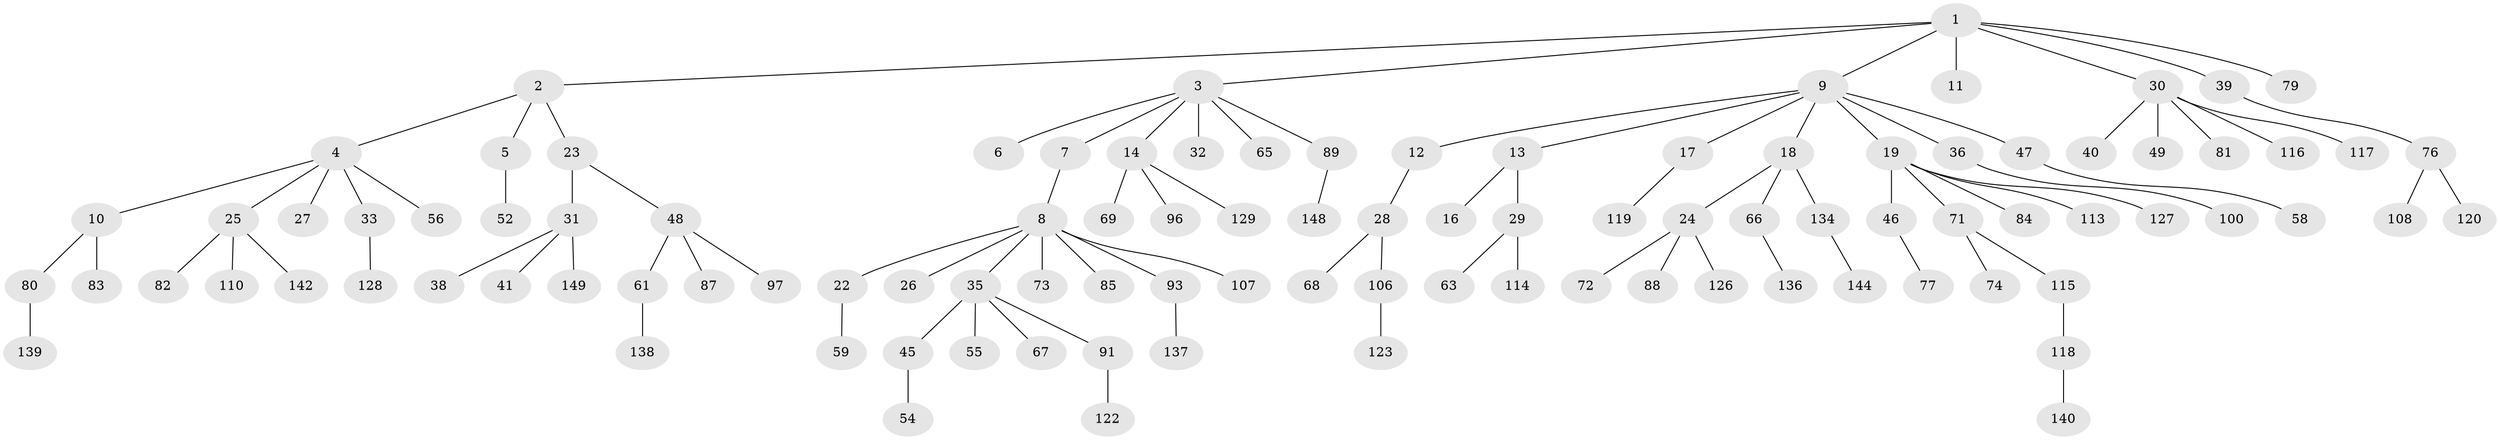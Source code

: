 // original degree distribution, {7: 0.013422818791946308, 5: 0.020134228187919462, 6: 0.020134228187919462, 3: 0.12751677852348994, 2: 0.28187919463087246, 4: 0.04697986577181208, 8: 0.006711409395973154, 1: 0.48322147651006714}
// Generated by graph-tools (version 1.1) at 2025/42/03/06/25 10:42:06]
// undirected, 103 vertices, 102 edges
graph export_dot {
graph [start="1"]
  node [color=gray90,style=filled];
  1 [super="+44"];
  2 [super="+50"];
  3;
  4 [super="+15"];
  5 [super="+94"];
  6 [super="+145"];
  7 [super="+146"];
  8 [super="+21"];
  9 [super="+34"];
  10;
  11;
  12 [super="+141"];
  13 [super="+20"];
  14 [super="+51"];
  16 [super="+64"];
  17;
  18 [super="+57"];
  19 [super="+43"];
  22 [super="+37"];
  23 [super="+101"];
  24 [super="+75"];
  25 [super="+99"];
  26;
  27;
  28 [super="+42"];
  29 [super="+90"];
  30;
  31 [super="+130"];
  32 [super="+143"];
  33;
  35 [super="+53"];
  36 [super="+92"];
  38;
  39 [super="+133"];
  40 [super="+60"];
  41 [super="+70"];
  45;
  46 [super="+147"];
  47;
  48 [super="+62"];
  49;
  52;
  54 [super="+98"];
  55;
  56;
  58 [super="+78"];
  59 [super="+125"];
  61 [super="+102"];
  63;
  65;
  66 [super="+124"];
  67;
  68 [super="+86"];
  69;
  71 [super="+131"];
  72;
  73 [super="+105"];
  74;
  76 [super="+103"];
  77 [super="+121"];
  79;
  80 [super="+111"];
  81 [super="+95"];
  82;
  83;
  84 [super="+135"];
  85;
  87;
  88;
  89;
  91;
  93 [super="+104"];
  96;
  97;
  100;
  106 [super="+109"];
  107;
  108;
  110 [super="+112"];
  113;
  114;
  115;
  116;
  117;
  118 [super="+132"];
  119;
  120;
  122;
  123;
  126;
  127;
  128;
  129;
  134;
  136;
  137;
  138;
  139;
  140;
  142;
  144;
  148;
  149;
  1 -- 2;
  1 -- 3;
  1 -- 9;
  1 -- 11;
  1 -- 30;
  1 -- 39;
  1 -- 79;
  2 -- 4;
  2 -- 5;
  2 -- 23;
  3 -- 6;
  3 -- 7;
  3 -- 14;
  3 -- 32;
  3 -- 65;
  3 -- 89;
  4 -- 10;
  4 -- 25;
  4 -- 33;
  4 -- 56;
  4 -- 27;
  5 -- 52;
  7 -- 8;
  8 -- 85;
  8 -- 107;
  8 -- 35;
  8 -- 22;
  8 -- 73;
  8 -- 26;
  8 -- 93;
  9 -- 12;
  9 -- 13;
  9 -- 17;
  9 -- 18;
  9 -- 19;
  9 -- 47;
  9 -- 36;
  10 -- 80;
  10 -- 83;
  12 -- 28;
  13 -- 16;
  13 -- 29;
  14 -- 129;
  14 -- 96;
  14 -- 69;
  17 -- 119;
  18 -- 24;
  18 -- 66;
  18 -- 134;
  19 -- 71;
  19 -- 113;
  19 -- 84;
  19 -- 46;
  19 -- 127;
  22 -- 59;
  23 -- 31;
  23 -- 48;
  24 -- 72;
  24 -- 88;
  24 -- 126;
  25 -- 82;
  25 -- 110;
  25 -- 142;
  28 -- 106;
  28 -- 68;
  29 -- 63;
  29 -- 114;
  30 -- 40;
  30 -- 49;
  30 -- 81;
  30 -- 116;
  30 -- 117;
  31 -- 38;
  31 -- 41;
  31 -- 149;
  33 -- 128;
  35 -- 45;
  35 -- 91;
  35 -- 67;
  35 -- 55;
  36 -- 100;
  39 -- 76;
  45 -- 54;
  46 -- 77;
  47 -- 58;
  48 -- 61;
  48 -- 97;
  48 -- 87;
  61 -- 138;
  66 -- 136;
  71 -- 74;
  71 -- 115;
  76 -- 120;
  76 -- 108;
  80 -- 139;
  89 -- 148;
  91 -- 122;
  93 -- 137;
  106 -- 123;
  115 -- 118;
  118 -- 140;
  134 -- 144;
}
